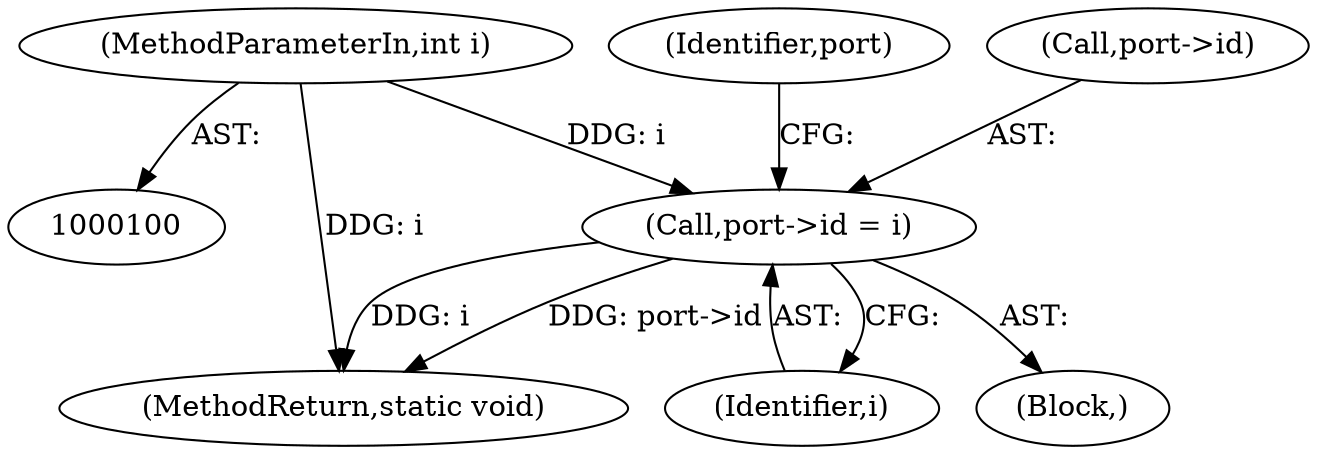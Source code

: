 digraph "0_linux_0558f33c06bb910e2879e355192227a8e8f0219d_10@pointer" {
"1000111" [label="(Call,port->id = i)"];
"1000103" [label="(MethodParameterIn,int i)"];
"1000119" [label="(Identifier,port)"];
"1000115" [label="(Identifier,i)"];
"1000156" [label="(MethodReturn,static void)"];
"1000111" [label="(Call,port->id = i)"];
"1000112" [label="(Call,port->id)"];
"1000103" [label="(MethodParameterIn,int i)"];
"1000104" [label="(Block,)"];
"1000111" -> "1000104"  [label="AST: "];
"1000111" -> "1000115"  [label="CFG: "];
"1000112" -> "1000111"  [label="AST: "];
"1000115" -> "1000111"  [label="AST: "];
"1000119" -> "1000111"  [label="CFG: "];
"1000111" -> "1000156"  [label="DDG: i"];
"1000111" -> "1000156"  [label="DDG: port->id"];
"1000103" -> "1000111"  [label="DDG: i"];
"1000103" -> "1000100"  [label="AST: "];
"1000103" -> "1000156"  [label="DDG: i"];
}
